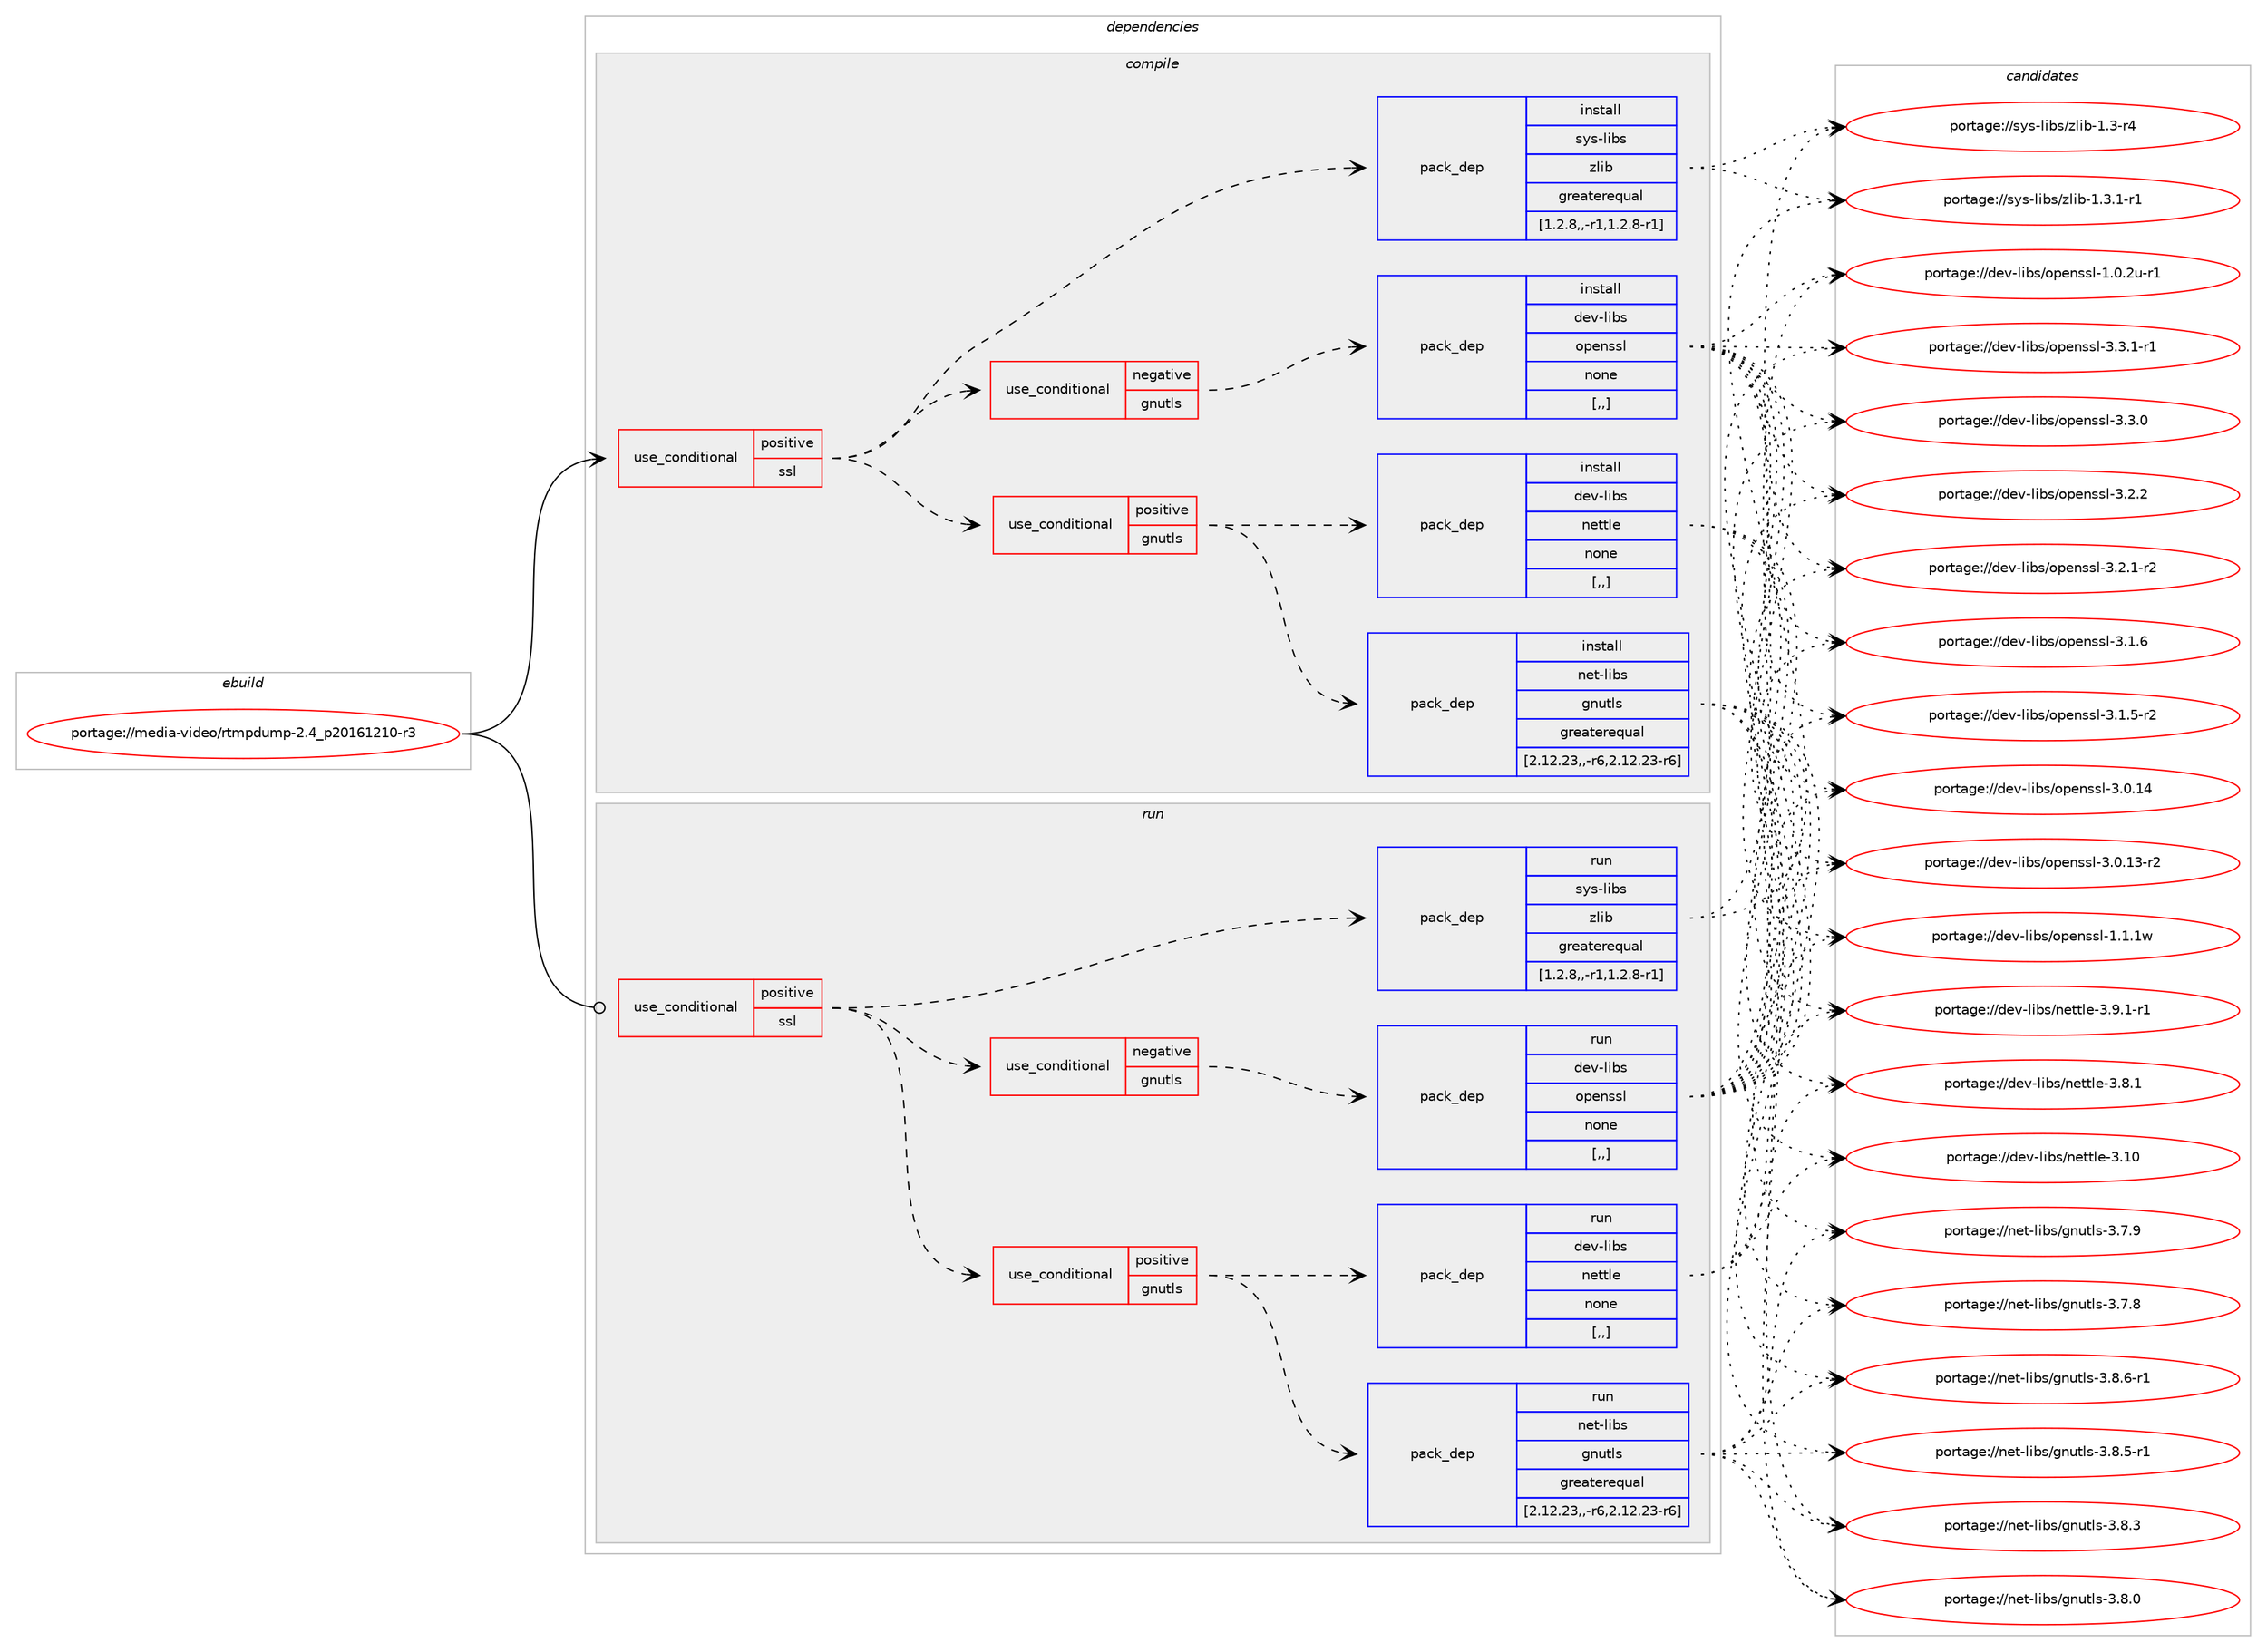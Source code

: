 digraph prolog {

# *************
# Graph options
# *************

newrank=true;
concentrate=true;
compound=true;
graph [rankdir=LR,fontname=Helvetica,fontsize=10,ranksep=1.5];#, ranksep=2.5, nodesep=0.2];
edge  [arrowhead=vee];
node  [fontname=Helvetica,fontsize=10];

# **********
# The ebuild
# **********

subgraph cluster_leftcol {
color=gray;
label=<<i>ebuild</i>>;
id [label="portage://media-video/rtmpdump-2.4_p20161210-r3", color=red, width=4, href="../media-video/rtmpdump-2.4_p20161210-r3.svg"];
}

# ****************
# The dependencies
# ****************

subgraph cluster_midcol {
color=gray;
label=<<i>dependencies</i>>;
subgraph cluster_compile {
fillcolor="#eeeeee";
style=filled;
label=<<i>compile</i>>;
subgraph cond85593 {
dependency333407 [label=<<TABLE BORDER="0" CELLBORDER="1" CELLSPACING="0" CELLPADDING="4"><TR><TD ROWSPAN="3" CELLPADDING="10">use_conditional</TD></TR><TR><TD>positive</TD></TR><TR><TD>ssl</TD></TR></TABLE>>, shape=none, color=red];
subgraph cond85594 {
dependency333408 [label=<<TABLE BORDER="0" CELLBORDER="1" CELLSPACING="0" CELLPADDING="4"><TR><TD ROWSPAN="3" CELLPADDING="10">use_conditional</TD></TR><TR><TD>positive</TD></TR><TR><TD>gnutls</TD></TR></TABLE>>, shape=none, color=red];
subgraph pack245272 {
dependency333409 [label=<<TABLE BORDER="0" CELLBORDER="1" CELLSPACING="0" CELLPADDING="4" WIDTH="220"><TR><TD ROWSPAN="6" CELLPADDING="30">pack_dep</TD></TR><TR><TD WIDTH="110">install</TD></TR><TR><TD>net-libs</TD></TR><TR><TD>gnutls</TD></TR><TR><TD>greaterequal</TD></TR><TR><TD>[2.12.23,,-r6,2.12.23-r6]</TD></TR></TABLE>>, shape=none, color=blue];
}
dependency333408:e -> dependency333409:w [weight=20,style="dashed",arrowhead="vee"];
subgraph pack245273 {
dependency333410 [label=<<TABLE BORDER="0" CELLBORDER="1" CELLSPACING="0" CELLPADDING="4" WIDTH="220"><TR><TD ROWSPAN="6" CELLPADDING="30">pack_dep</TD></TR><TR><TD WIDTH="110">install</TD></TR><TR><TD>dev-libs</TD></TR><TR><TD>nettle</TD></TR><TR><TD>none</TD></TR><TR><TD>[,,]</TD></TR></TABLE>>, shape=none, color=blue];
}
dependency333408:e -> dependency333410:w [weight=20,style="dashed",arrowhead="vee"];
}
dependency333407:e -> dependency333408:w [weight=20,style="dashed",arrowhead="vee"];
subgraph cond85595 {
dependency333411 [label=<<TABLE BORDER="0" CELLBORDER="1" CELLSPACING="0" CELLPADDING="4"><TR><TD ROWSPAN="3" CELLPADDING="10">use_conditional</TD></TR><TR><TD>negative</TD></TR><TR><TD>gnutls</TD></TR></TABLE>>, shape=none, color=red];
subgraph pack245274 {
dependency333412 [label=<<TABLE BORDER="0" CELLBORDER="1" CELLSPACING="0" CELLPADDING="4" WIDTH="220"><TR><TD ROWSPAN="6" CELLPADDING="30">pack_dep</TD></TR><TR><TD WIDTH="110">install</TD></TR><TR><TD>dev-libs</TD></TR><TR><TD>openssl</TD></TR><TR><TD>none</TD></TR><TR><TD>[,,]</TD></TR></TABLE>>, shape=none, color=blue];
}
dependency333411:e -> dependency333412:w [weight=20,style="dashed",arrowhead="vee"];
}
dependency333407:e -> dependency333411:w [weight=20,style="dashed",arrowhead="vee"];
subgraph pack245275 {
dependency333413 [label=<<TABLE BORDER="0" CELLBORDER="1" CELLSPACING="0" CELLPADDING="4" WIDTH="220"><TR><TD ROWSPAN="6" CELLPADDING="30">pack_dep</TD></TR><TR><TD WIDTH="110">install</TD></TR><TR><TD>sys-libs</TD></TR><TR><TD>zlib</TD></TR><TR><TD>greaterequal</TD></TR><TR><TD>[1.2.8,,-r1,1.2.8-r1]</TD></TR></TABLE>>, shape=none, color=blue];
}
dependency333407:e -> dependency333413:w [weight=20,style="dashed",arrowhead="vee"];
}
id:e -> dependency333407:w [weight=20,style="solid",arrowhead="vee"];
}
subgraph cluster_compileandrun {
fillcolor="#eeeeee";
style=filled;
label=<<i>compile and run</i>>;
}
subgraph cluster_run {
fillcolor="#eeeeee";
style=filled;
label=<<i>run</i>>;
subgraph cond85596 {
dependency333414 [label=<<TABLE BORDER="0" CELLBORDER="1" CELLSPACING="0" CELLPADDING="4"><TR><TD ROWSPAN="3" CELLPADDING="10">use_conditional</TD></TR><TR><TD>positive</TD></TR><TR><TD>ssl</TD></TR></TABLE>>, shape=none, color=red];
subgraph cond85597 {
dependency333415 [label=<<TABLE BORDER="0" CELLBORDER="1" CELLSPACING="0" CELLPADDING="4"><TR><TD ROWSPAN="3" CELLPADDING="10">use_conditional</TD></TR><TR><TD>positive</TD></TR><TR><TD>gnutls</TD></TR></TABLE>>, shape=none, color=red];
subgraph pack245276 {
dependency333416 [label=<<TABLE BORDER="0" CELLBORDER="1" CELLSPACING="0" CELLPADDING="4" WIDTH="220"><TR><TD ROWSPAN="6" CELLPADDING="30">pack_dep</TD></TR><TR><TD WIDTH="110">run</TD></TR><TR><TD>net-libs</TD></TR><TR><TD>gnutls</TD></TR><TR><TD>greaterequal</TD></TR><TR><TD>[2.12.23,,-r6,2.12.23-r6]</TD></TR></TABLE>>, shape=none, color=blue];
}
dependency333415:e -> dependency333416:w [weight=20,style="dashed",arrowhead="vee"];
subgraph pack245277 {
dependency333417 [label=<<TABLE BORDER="0" CELLBORDER="1" CELLSPACING="0" CELLPADDING="4" WIDTH="220"><TR><TD ROWSPAN="6" CELLPADDING="30">pack_dep</TD></TR><TR><TD WIDTH="110">run</TD></TR><TR><TD>dev-libs</TD></TR><TR><TD>nettle</TD></TR><TR><TD>none</TD></TR><TR><TD>[,,]</TD></TR></TABLE>>, shape=none, color=blue];
}
dependency333415:e -> dependency333417:w [weight=20,style="dashed",arrowhead="vee"];
}
dependency333414:e -> dependency333415:w [weight=20,style="dashed",arrowhead="vee"];
subgraph cond85598 {
dependency333418 [label=<<TABLE BORDER="0" CELLBORDER="1" CELLSPACING="0" CELLPADDING="4"><TR><TD ROWSPAN="3" CELLPADDING="10">use_conditional</TD></TR><TR><TD>negative</TD></TR><TR><TD>gnutls</TD></TR></TABLE>>, shape=none, color=red];
subgraph pack245278 {
dependency333419 [label=<<TABLE BORDER="0" CELLBORDER="1" CELLSPACING="0" CELLPADDING="4" WIDTH="220"><TR><TD ROWSPAN="6" CELLPADDING="30">pack_dep</TD></TR><TR><TD WIDTH="110">run</TD></TR><TR><TD>dev-libs</TD></TR><TR><TD>openssl</TD></TR><TR><TD>none</TD></TR><TR><TD>[,,]</TD></TR></TABLE>>, shape=none, color=blue];
}
dependency333418:e -> dependency333419:w [weight=20,style="dashed",arrowhead="vee"];
}
dependency333414:e -> dependency333418:w [weight=20,style="dashed",arrowhead="vee"];
subgraph pack245279 {
dependency333420 [label=<<TABLE BORDER="0" CELLBORDER="1" CELLSPACING="0" CELLPADDING="4" WIDTH="220"><TR><TD ROWSPAN="6" CELLPADDING="30">pack_dep</TD></TR><TR><TD WIDTH="110">run</TD></TR><TR><TD>sys-libs</TD></TR><TR><TD>zlib</TD></TR><TR><TD>greaterequal</TD></TR><TR><TD>[1.2.8,,-r1,1.2.8-r1]</TD></TR></TABLE>>, shape=none, color=blue];
}
dependency333414:e -> dependency333420:w [weight=20,style="dashed",arrowhead="vee"];
}
id:e -> dependency333414:w [weight=20,style="solid",arrowhead="odot"];
}
}

# **************
# The candidates
# **************

subgraph cluster_choices {
rank=same;
color=gray;
label=<<i>candidates</i>>;

subgraph choice245272 {
color=black;
nodesep=1;
choice1101011164510810598115471031101171161081154551465646544511449 [label="portage://net-libs/gnutls-3.8.6-r1", color=red, width=4,href="../net-libs/gnutls-3.8.6-r1.svg"];
choice1101011164510810598115471031101171161081154551465646534511449 [label="portage://net-libs/gnutls-3.8.5-r1", color=red, width=4,href="../net-libs/gnutls-3.8.5-r1.svg"];
choice110101116451081059811547103110117116108115455146564651 [label="portage://net-libs/gnutls-3.8.3", color=red, width=4,href="../net-libs/gnutls-3.8.3.svg"];
choice110101116451081059811547103110117116108115455146564648 [label="portage://net-libs/gnutls-3.8.0", color=red, width=4,href="../net-libs/gnutls-3.8.0.svg"];
choice110101116451081059811547103110117116108115455146554657 [label="portage://net-libs/gnutls-3.7.9", color=red, width=4,href="../net-libs/gnutls-3.7.9.svg"];
choice110101116451081059811547103110117116108115455146554656 [label="portage://net-libs/gnutls-3.7.8", color=red, width=4,href="../net-libs/gnutls-3.7.8.svg"];
dependency333409:e -> choice1101011164510810598115471031101171161081154551465646544511449:w [style=dotted,weight="100"];
dependency333409:e -> choice1101011164510810598115471031101171161081154551465646534511449:w [style=dotted,weight="100"];
dependency333409:e -> choice110101116451081059811547103110117116108115455146564651:w [style=dotted,weight="100"];
dependency333409:e -> choice110101116451081059811547103110117116108115455146564648:w [style=dotted,weight="100"];
dependency333409:e -> choice110101116451081059811547103110117116108115455146554657:w [style=dotted,weight="100"];
dependency333409:e -> choice110101116451081059811547103110117116108115455146554656:w [style=dotted,weight="100"];
}
subgraph choice245273 {
color=black;
nodesep=1;
choice1001011184510810598115471101011161161081014551464948 [label="portage://dev-libs/nettle-3.10", color=red, width=4,href="../dev-libs/nettle-3.10.svg"];
choice1001011184510810598115471101011161161081014551465746494511449 [label="portage://dev-libs/nettle-3.9.1-r1", color=red, width=4,href="../dev-libs/nettle-3.9.1-r1.svg"];
choice100101118451081059811547110101116116108101455146564649 [label="portage://dev-libs/nettle-3.8.1", color=red, width=4,href="../dev-libs/nettle-3.8.1.svg"];
dependency333410:e -> choice1001011184510810598115471101011161161081014551464948:w [style=dotted,weight="100"];
dependency333410:e -> choice1001011184510810598115471101011161161081014551465746494511449:w [style=dotted,weight="100"];
dependency333410:e -> choice100101118451081059811547110101116116108101455146564649:w [style=dotted,weight="100"];
}
subgraph choice245274 {
color=black;
nodesep=1;
choice1001011184510810598115471111121011101151151084551465146494511449 [label="portage://dev-libs/openssl-3.3.1-r1", color=red, width=4,href="../dev-libs/openssl-3.3.1-r1.svg"];
choice100101118451081059811547111112101110115115108455146514648 [label="portage://dev-libs/openssl-3.3.0", color=red, width=4,href="../dev-libs/openssl-3.3.0.svg"];
choice100101118451081059811547111112101110115115108455146504650 [label="portage://dev-libs/openssl-3.2.2", color=red, width=4,href="../dev-libs/openssl-3.2.2.svg"];
choice1001011184510810598115471111121011101151151084551465046494511450 [label="portage://dev-libs/openssl-3.2.1-r2", color=red, width=4,href="../dev-libs/openssl-3.2.1-r2.svg"];
choice100101118451081059811547111112101110115115108455146494654 [label="portage://dev-libs/openssl-3.1.6", color=red, width=4,href="../dev-libs/openssl-3.1.6.svg"];
choice1001011184510810598115471111121011101151151084551464946534511450 [label="portage://dev-libs/openssl-3.1.5-r2", color=red, width=4,href="../dev-libs/openssl-3.1.5-r2.svg"];
choice10010111845108105981154711111210111011511510845514648464952 [label="portage://dev-libs/openssl-3.0.14", color=red, width=4,href="../dev-libs/openssl-3.0.14.svg"];
choice100101118451081059811547111112101110115115108455146484649514511450 [label="portage://dev-libs/openssl-3.0.13-r2", color=red, width=4,href="../dev-libs/openssl-3.0.13-r2.svg"];
choice100101118451081059811547111112101110115115108454946494649119 [label="portage://dev-libs/openssl-1.1.1w", color=red, width=4,href="../dev-libs/openssl-1.1.1w.svg"];
choice1001011184510810598115471111121011101151151084549464846501174511449 [label="portage://dev-libs/openssl-1.0.2u-r1", color=red, width=4,href="../dev-libs/openssl-1.0.2u-r1.svg"];
dependency333412:e -> choice1001011184510810598115471111121011101151151084551465146494511449:w [style=dotted,weight="100"];
dependency333412:e -> choice100101118451081059811547111112101110115115108455146514648:w [style=dotted,weight="100"];
dependency333412:e -> choice100101118451081059811547111112101110115115108455146504650:w [style=dotted,weight="100"];
dependency333412:e -> choice1001011184510810598115471111121011101151151084551465046494511450:w [style=dotted,weight="100"];
dependency333412:e -> choice100101118451081059811547111112101110115115108455146494654:w [style=dotted,weight="100"];
dependency333412:e -> choice1001011184510810598115471111121011101151151084551464946534511450:w [style=dotted,weight="100"];
dependency333412:e -> choice10010111845108105981154711111210111011511510845514648464952:w [style=dotted,weight="100"];
dependency333412:e -> choice100101118451081059811547111112101110115115108455146484649514511450:w [style=dotted,weight="100"];
dependency333412:e -> choice100101118451081059811547111112101110115115108454946494649119:w [style=dotted,weight="100"];
dependency333412:e -> choice1001011184510810598115471111121011101151151084549464846501174511449:w [style=dotted,weight="100"];
}
subgraph choice245275 {
color=black;
nodesep=1;
choice115121115451081059811547122108105984549465146494511449 [label="portage://sys-libs/zlib-1.3.1-r1", color=red, width=4,href="../sys-libs/zlib-1.3.1-r1.svg"];
choice11512111545108105981154712210810598454946514511452 [label="portage://sys-libs/zlib-1.3-r4", color=red, width=4,href="../sys-libs/zlib-1.3-r4.svg"];
dependency333413:e -> choice115121115451081059811547122108105984549465146494511449:w [style=dotted,weight="100"];
dependency333413:e -> choice11512111545108105981154712210810598454946514511452:w [style=dotted,weight="100"];
}
subgraph choice245276 {
color=black;
nodesep=1;
choice1101011164510810598115471031101171161081154551465646544511449 [label="portage://net-libs/gnutls-3.8.6-r1", color=red, width=4,href="../net-libs/gnutls-3.8.6-r1.svg"];
choice1101011164510810598115471031101171161081154551465646534511449 [label="portage://net-libs/gnutls-3.8.5-r1", color=red, width=4,href="../net-libs/gnutls-3.8.5-r1.svg"];
choice110101116451081059811547103110117116108115455146564651 [label="portage://net-libs/gnutls-3.8.3", color=red, width=4,href="../net-libs/gnutls-3.8.3.svg"];
choice110101116451081059811547103110117116108115455146564648 [label="portage://net-libs/gnutls-3.8.0", color=red, width=4,href="../net-libs/gnutls-3.8.0.svg"];
choice110101116451081059811547103110117116108115455146554657 [label="portage://net-libs/gnutls-3.7.9", color=red, width=4,href="../net-libs/gnutls-3.7.9.svg"];
choice110101116451081059811547103110117116108115455146554656 [label="portage://net-libs/gnutls-3.7.8", color=red, width=4,href="../net-libs/gnutls-3.7.8.svg"];
dependency333416:e -> choice1101011164510810598115471031101171161081154551465646544511449:w [style=dotted,weight="100"];
dependency333416:e -> choice1101011164510810598115471031101171161081154551465646534511449:w [style=dotted,weight="100"];
dependency333416:e -> choice110101116451081059811547103110117116108115455146564651:w [style=dotted,weight="100"];
dependency333416:e -> choice110101116451081059811547103110117116108115455146564648:w [style=dotted,weight="100"];
dependency333416:e -> choice110101116451081059811547103110117116108115455146554657:w [style=dotted,weight="100"];
dependency333416:e -> choice110101116451081059811547103110117116108115455146554656:w [style=dotted,weight="100"];
}
subgraph choice245277 {
color=black;
nodesep=1;
choice1001011184510810598115471101011161161081014551464948 [label="portage://dev-libs/nettle-3.10", color=red, width=4,href="../dev-libs/nettle-3.10.svg"];
choice1001011184510810598115471101011161161081014551465746494511449 [label="portage://dev-libs/nettle-3.9.1-r1", color=red, width=4,href="../dev-libs/nettle-3.9.1-r1.svg"];
choice100101118451081059811547110101116116108101455146564649 [label="portage://dev-libs/nettle-3.8.1", color=red, width=4,href="../dev-libs/nettle-3.8.1.svg"];
dependency333417:e -> choice1001011184510810598115471101011161161081014551464948:w [style=dotted,weight="100"];
dependency333417:e -> choice1001011184510810598115471101011161161081014551465746494511449:w [style=dotted,weight="100"];
dependency333417:e -> choice100101118451081059811547110101116116108101455146564649:w [style=dotted,weight="100"];
}
subgraph choice245278 {
color=black;
nodesep=1;
choice1001011184510810598115471111121011101151151084551465146494511449 [label="portage://dev-libs/openssl-3.3.1-r1", color=red, width=4,href="../dev-libs/openssl-3.3.1-r1.svg"];
choice100101118451081059811547111112101110115115108455146514648 [label="portage://dev-libs/openssl-3.3.0", color=red, width=4,href="../dev-libs/openssl-3.3.0.svg"];
choice100101118451081059811547111112101110115115108455146504650 [label="portage://dev-libs/openssl-3.2.2", color=red, width=4,href="../dev-libs/openssl-3.2.2.svg"];
choice1001011184510810598115471111121011101151151084551465046494511450 [label="portage://dev-libs/openssl-3.2.1-r2", color=red, width=4,href="../dev-libs/openssl-3.2.1-r2.svg"];
choice100101118451081059811547111112101110115115108455146494654 [label="portage://dev-libs/openssl-3.1.6", color=red, width=4,href="../dev-libs/openssl-3.1.6.svg"];
choice1001011184510810598115471111121011101151151084551464946534511450 [label="portage://dev-libs/openssl-3.1.5-r2", color=red, width=4,href="../dev-libs/openssl-3.1.5-r2.svg"];
choice10010111845108105981154711111210111011511510845514648464952 [label="portage://dev-libs/openssl-3.0.14", color=red, width=4,href="../dev-libs/openssl-3.0.14.svg"];
choice100101118451081059811547111112101110115115108455146484649514511450 [label="portage://dev-libs/openssl-3.0.13-r2", color=red, width=4,href="../dev-libs/openssl-3.0.13-r2.svg"];
choice100101118451081059811547111112101110115115108454946494649119 [label="portage://dev-libs/openssl-1.1.1w", color=red, width=4,href="../dev-libs/openssl-1.1.1w.svg"];
choice1001011184510810598115471111121011101151151084549464846501174511449 [label="portage://dev-libs/openssl-1.0.2u-r1", color=red, width=4,href="../dev-libs/openssl-1.0.2u-r1.svg"];
dependency333419:e -> choice1001011184510810598115471111121011101151151084551465146494511449:w [style=dotted,weight="100"];
dependency333419:e -> choice100101118451081059811547111112101110115115108455146514648:w [style=dotted,weight="100"];
dependency333419:e -> choice100101118451081059811547111112101110115115108455146504650:w [style=dotted,weight="100"];
dependency333419:e -> choice1001011184510810598115471111121011101151151084551465046494511450:w [style=dotted,weight="100"];
dependency333419:e -> choice100101118451081059811547111112101110115115108455146494654:w [style=dotted,weight="100"];
dependency333419:e -> choice1001011184510810598115471111121011101151151084551464946534511450:w [style=dotted,weight="100"];
dependency333419:e -> choice10010111845108105981154711111210111011511510845514648464952:w [style=dotted,weight="100"];
dependency333419:e -> choice100101118451081059811547111112101110115115108455146484649514511450:w [style=dotted,weight="100"];
dependency333419:e -> choice100101118451081059811547111112101110115115108454946494649119:w [style=dotted,weight="100"];
dependency333419:e -> choice1001011184510810598115471111121011101151151084549464846501174511449:w [style=dotted,weight="100"];
}
subgraph choice245279 {
color=black;
nodesep=1;
choice115121115451081059811547122108105984549465146494511449 [label="portage://sys-libs/zlib-1.3.1-r1", color=red, width=4,href="../sys-libs/zlib-1.3.1-r1.svg"];
choice11512111545108105981154712210810598454946514511452 [label="portage://sys-libs/zlib-1.3-r4", color=red, width=4,href="../sys-libs/zlib-1.3-r4.svg"];
dependency333420:e -> choice115121115451081059811547122108105984549465146494511449:w [style=dotted,weight="100"];
dependency333420:e -> choice11512111545108105981154712210810598454946514511452:w [style=dotted,weight="100"];
}
}

}

